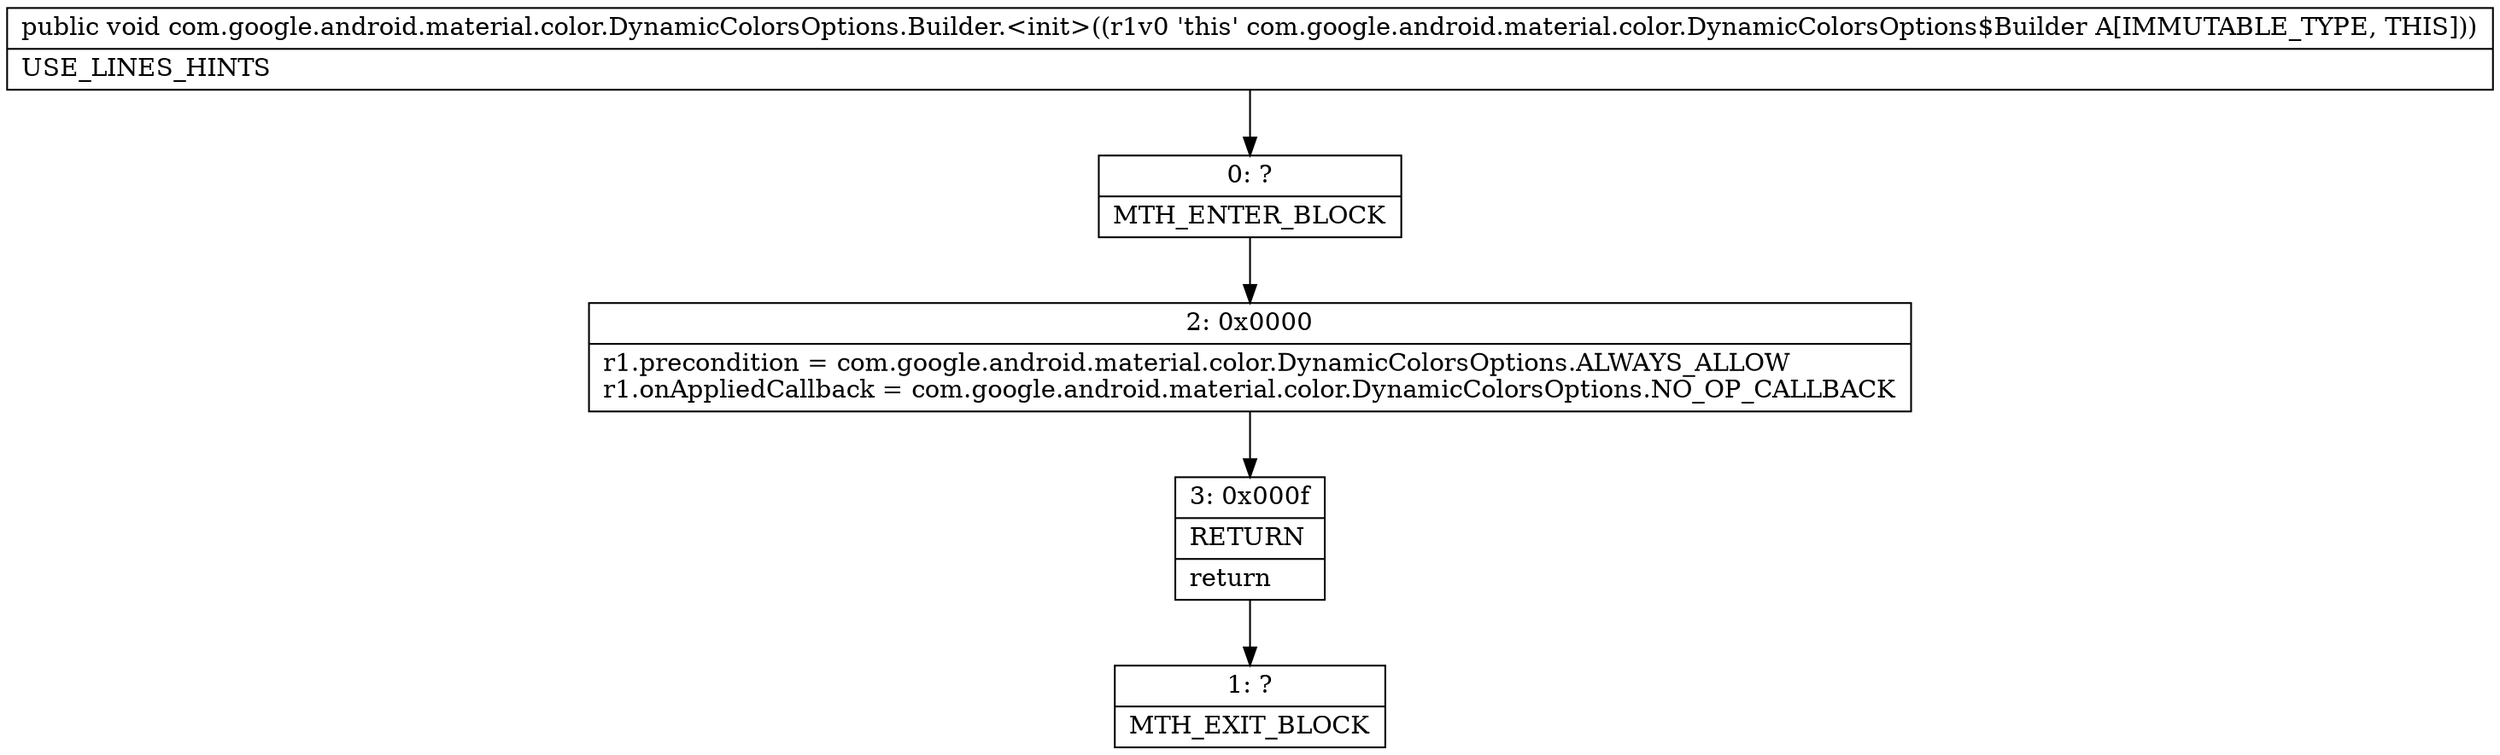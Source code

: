 digraph "CFG forcom.google.android.material.color.DynamicColorsOptions.Builder.\<init\>()V" {
Node_0 [shape=record,label="{0\:\ ?|MTH_ENTER_BLOCK\l}"];
Node_2 [shape=record,label="{2\:\ 0x0000|r1.precondition = com.google.android.material.color.DynamicColorsOptions.ALWAYS_ALLOW\lr1.onAppliedCallback = com.google.android.material.color.DynamicColorsOptions.NO_OP_CALLBACK\l}"];
Node_3 [shape=record,label="{3\:\ 0x000f|RETURN\l|return\l}"];
Node_1 [shape=record,label="{1\:\ ?|MTH_EXIT_BLOCK\l}"];
MethodNode[shape=record,label="{public void com.google.android.material.color.DynamicColorsOptions.Builder.\<init\>((r1v0 'this' com.google.android.material.color.DynamicColorsOptions$Builder A[IMMUTABLE_TYPE, THIS]))  | USE_LINES_HINTS\l}"];
MethodNode -> Node_0;Node_0 -> Node_2;
Node_2 -> Node_3;
Node_3 -> Node_1;
}

